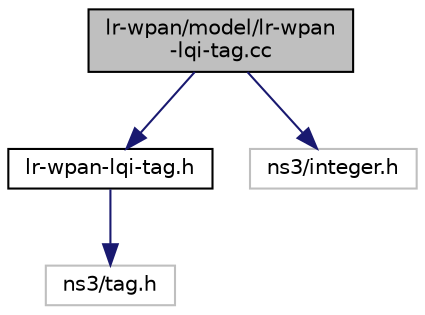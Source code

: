 digraph "lr-wpan/model/lr-wpan-lqi-tag.cc"
{
  edge [fontname="Helvetica",fontsize="10",labelfontname="Helvetica",labelfontsize="10"];
  node [fontname="Helvetica",fontsize="10",shape=record];
  Node1 [label="lr-wpan/model/lr-wpan\l-lqi-tag.cc",height=0.2,width=0.4,color="black", fillcolor="grey75", style="filled", fontcolor="black"];
  Node1 -> Node2 [color="midnightblue",fontsize="10",style="solid"];
  Node2 [label="lr-wpan-lqi-tag.h",height=0.2,width=0.4,color="black", fillcolor="white", style="filled",URL="$d6/dbc/lr-wpan-lqi-tag_8h.html"];
  Node2 -> Node3 [color="midnightblue",fontsize="10",style="solid"];
  Node3 [label="ns3/tag.h",height=0.2,width=0.4,color="grey75", fillcolor="white", style="filled"];
  Node1 -> Node4 [color="midnightblue",fontsize="10",style="solid"];
  Node4 [label="ns3/integer.h",height=0.2,width=0.4,color="grey75", fillcolor="white", style="filled"];
}
